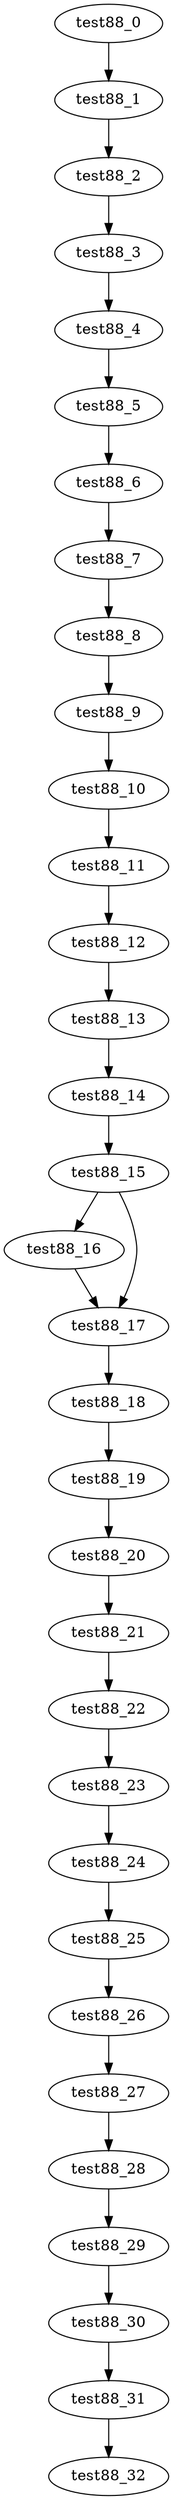 digraph G {
test88_0->test88_1;
test88_1->test88_2;
test88_2->test88_3;
test88_3->test88_4;
test88_4->test88_5;
test88_5->test88_6;
test88_6->test88_7;
test88_7->test88_8;
test88_8->test88_9;
test88_9->test88_10;
test88_10->test88_11;
test88_11->test88_12;
test88_12->test88_13;
test88_13->test88_14;
test88_14->test88_15;
test88_15->test88_16;
test88_15->test88_17;
test88_16->test88_17;
test88_17->test88_18;
test88_18->test88_19;
test88_19->test88_20;
test88_20->test88_21;
test88_21->test88_22;
test88_22->test88_23;
test88_23->test88_24;
test88_24->test88_25;
test88_25->test88_26;
test88_26->test88_27;
test88_27->test88_28;
test88_28->test88_29;
test88_29->test88_30;
test88_30->test88_31;
test88_31->test88_32;

}
